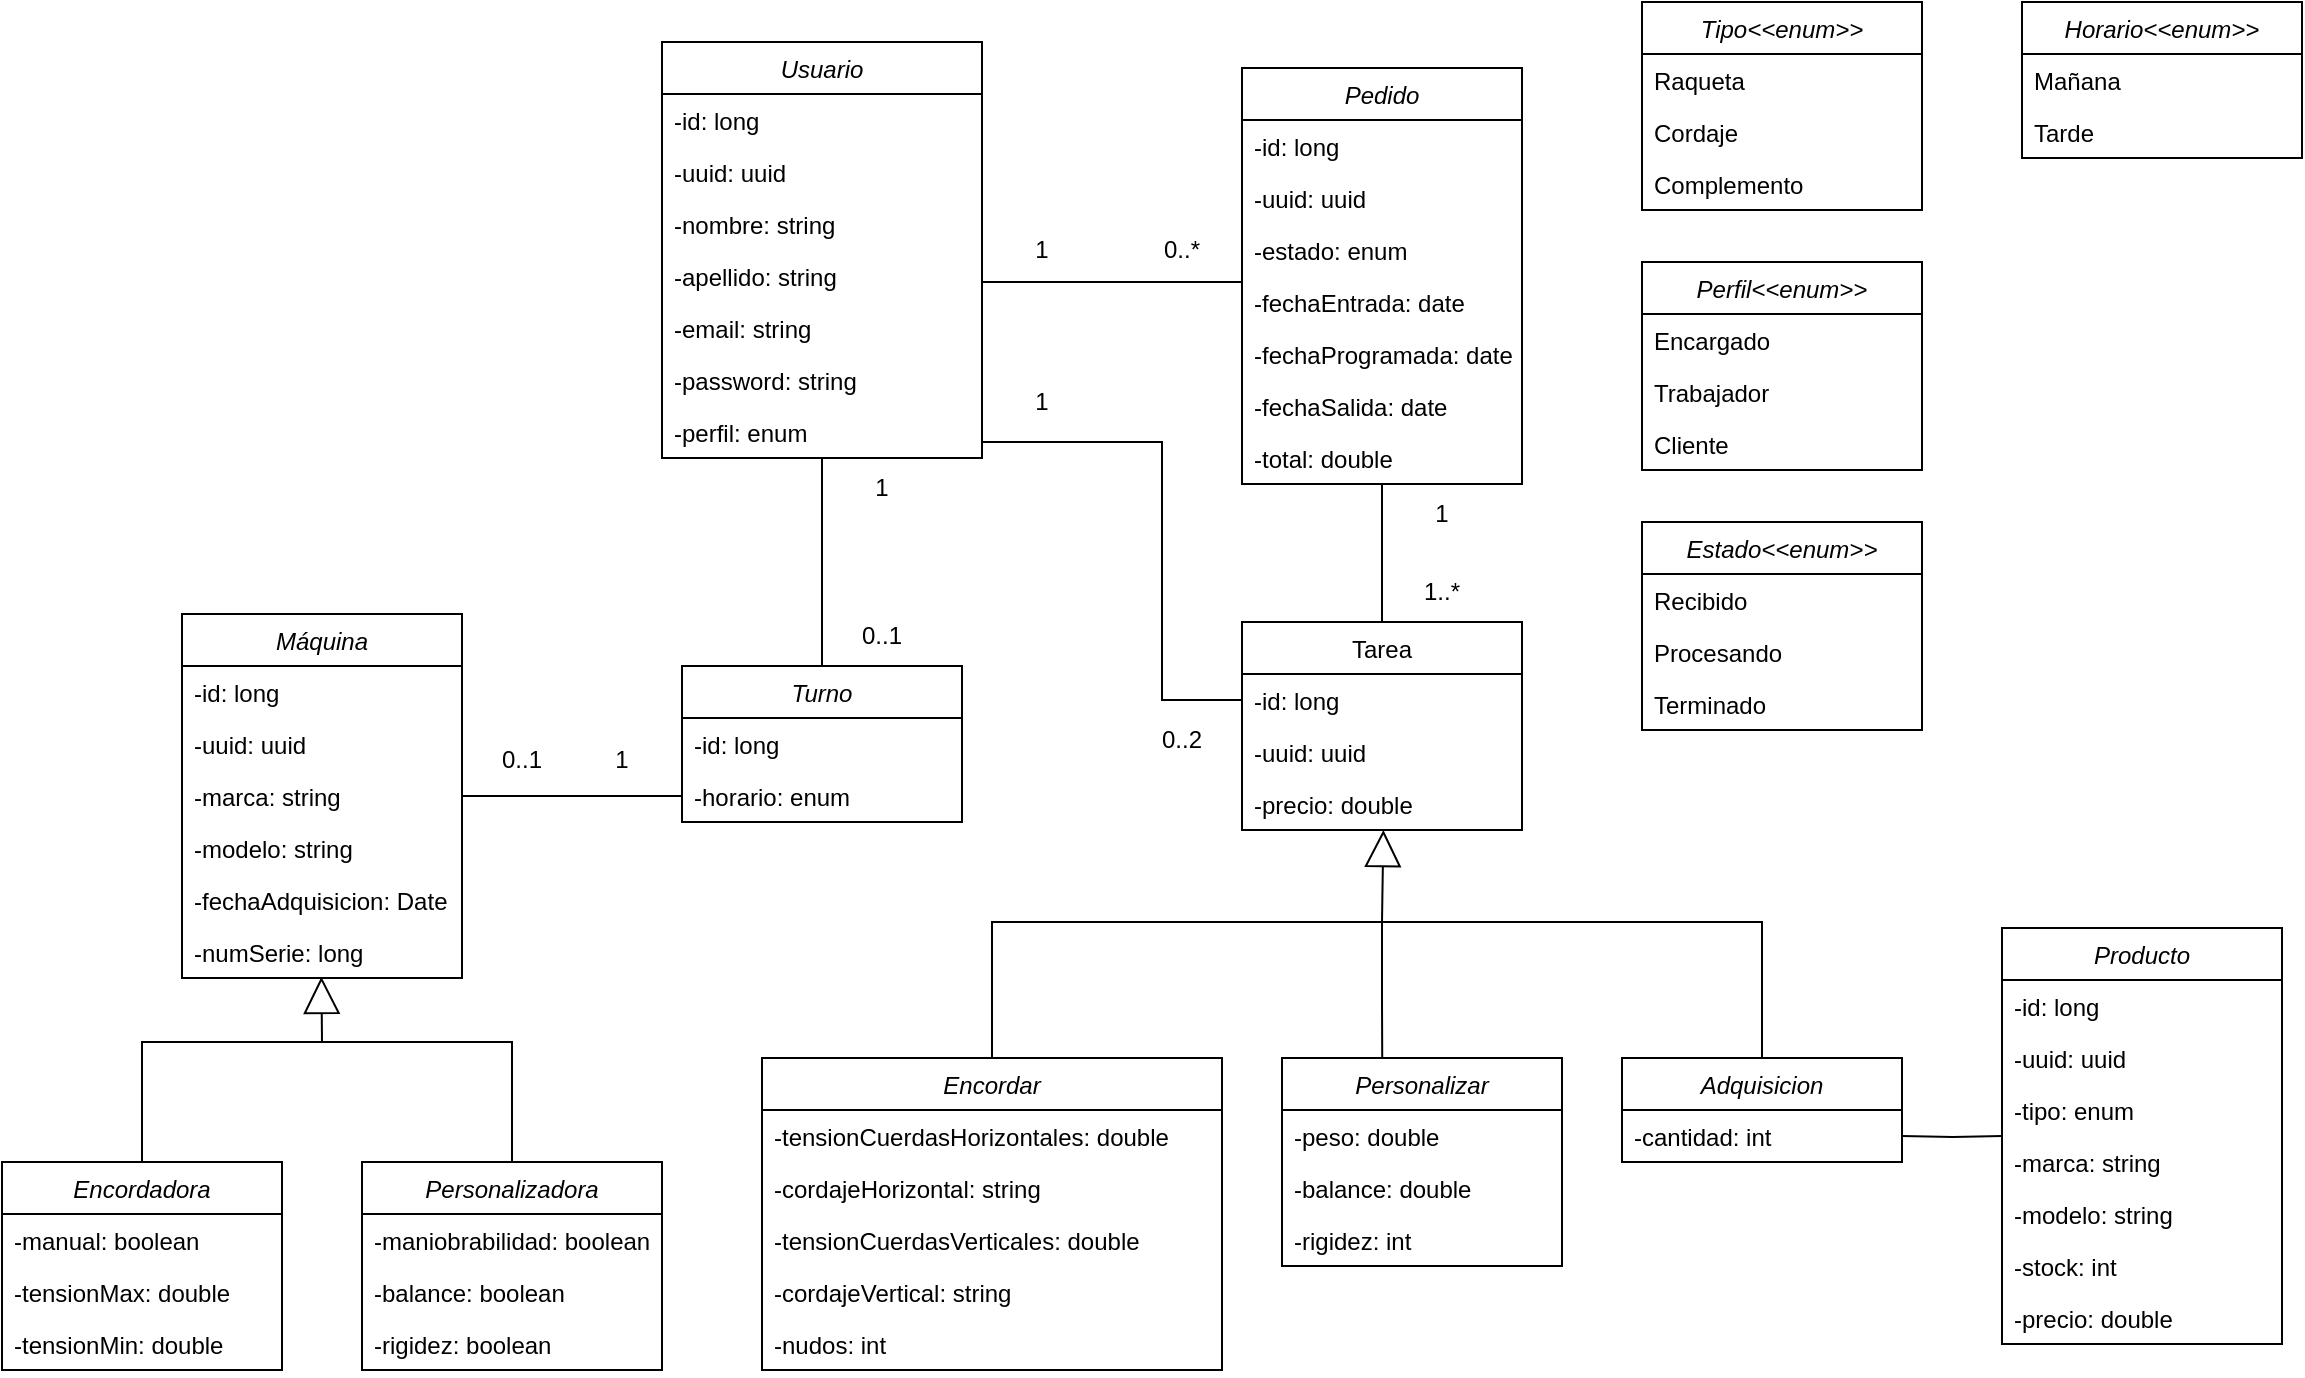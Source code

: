 <mxfile version="15.5.4" type="embed"><diagram id="C5RBs43oDa-KdzZeNtuy" name="Page-1"><mxGraphModel dx="1042" dy="743" grid="1" gridSize="10" guides="1" tooltips="1" connect="1" arrows="1" fold="1" page="1" pageScale="1" pageWidth="1654" pageHeight="2336" math="0" shadow="0"><root><mxCell id="WIyWlLk6GJQsqaUBKTNV-0"/><mxCell id="WIyWlLk6GJQsqaUBKTNV-1" parent="WIyWlLk6GJQsqaUBKTNV-0"/><mxCell id="zkfFHV4jXpPFQw0GAbJ--0" value="Usuario" style="swimlane;fontStyle=2;align=center;verticalAlign=top;childLayout=stackLayout;horizontal=1;startSize=26;horizontalStack=0;resizeParent=1;resizeLast=0;collapsible=1;marginBottom=0;rounded=0;shadow=0;strokeWidth=1;" parent="WIyWlLk6GJQsqaUBKTNV-1" vertex="1"><mxGeometry x="400" y="80" width="160" height="208" as="geometry"><mxRectangle x="230" y="140" width="160" height="26" as="alternateBounds"/></mxGeometry></mxCell><mxCell id="JDHlonyrIvoLY-r9E64h-44" value="-id: long" style="text;strokeColor=none;fillColor=none;align=left;verticalAlign=top;spacingLeft=4;spacingRight=4;overflow=hidden;rotatable=0;points=[[0,0.5],[1,0.5]];portConstraint=eastwest;" parent="zkfFHV4jXpPFQw0GAbJ--0" vertex="1"><mxGeometry y="26" width="160" height="26" as="geometry"/></mxCell><mxCell id="JDHlonyrIvoLY-r9E64h-45" value="-uuid: uuid" style="text;strokeColor=none;fillColor=none;align=left;verticalAlign=top;spacingLeft=4;spacingRight=4;overflow=hidden;rotatable=0;points=[[0,0.5],[1,0.5]];portConstraint=eastwest;" parent="zkfFHV4jXpPFQw0GAbJ--0" vertex="1"><mxGeometry y="52" width="160" height="26" as="geometry"/></mxCell><mxCell id="zkfFHV4jXpPFQw0GAbJ--1" value="-nombre: string" style="text;align=left;verticalAlign=top;spacingLeft=4;spacingRight=4;overflow=hidden;rotatable=0;points=[[0,0.5],[1,0.5]];portConstraint=eastwest;" parent="zkfFHV4jXpPFQw0GAbJ--0" vertex="1"><mxGeometry y="78" width="160" height="26" as="geometry"/></mxCell><mxCell id="zkfFHV4jXpPFQw0GAbJ--2" value="-apellido: string" style="text;align=left;verticalAlign=top;spacingLeft=4;spacingRight=4;overflow=hidden;rotatable=0;points=[[0,0.5],[1,0.5]];portConstraint=eastwest;rounded=0;shadow=0;html=0;" parent="zkfFHV4jXpPFQw0GAbJ--0" vertex="1"><mxGeometry y="104" width="160" height="26" as="geometry"/></mxCell><mxCell id="zkfFHV4jXpPFQw0GAbJ--3" value="-email: string" style="text;align=left;verticalAlign=top;spacingLeft=4;spacingRight=4;overflow=hidden;rotatable=0;points=[[0,0.5],[1,0.5]];portConstraint=eastwest;rounded=0;shadow=0;html=0;" parent="zkfFHV4jXpPFQw0GAbJ--0" vertex="1"><mxGeometry y="130" width="160" height="26" as="geometry"/></mxCell><mxCell id="ugtasmN3zLT_TulPQqUj-0" value="-password: string" style="text;align=left;verticalAlign=top;spacingLeft=4;spacingRight=4;overflow=hidden;rotatable=0;points=[[0,0.5],[1,0.5]];portConstraint=eastwest;rounded=0;shadow=0;html=0;" parent="zkfFHV4jXpPFQw0GAbJ--0" vertex="1"><mxGeometry y="156" width="160" height="26" as="geometry"/></mxCell><mxCell id="zkfFHV4jXpPFQw0GAbJ--5" value="-perfil: enum" style="text;align=left;verticalAlign=top;spacingLeft=4;spacingRight=4;overflow=hidden;rotatable=0;points=[[0,0.5],[1,0.5]];portConstraint=eastwest;" parent="zkfFHV4jXpPFQw0GAbJ--0" vertex="1"><mxGeometry y="182" width="160" height="26" as="geometry"/></mxCell><mxCell id="ugtasmN3zLT_TulPQqUj-5" value="Perfil&lt;&lt;enum&gt;&gt;" style="swimlane;fontStyle=2;childLayout=stackLayout;horizontal=1;startSize=26;fillColor=none;horizontalStack=0;resizeParent=1;resizeParentMax=0;resizeLast=0;collapsible=1;marginBottom=0;" parent="WIyWlLk6GJQsqaUBKTNV-1" vertex="1"><mxGeometry x="890" y="190" width="140" height="104" as="geometry"/></mxCell><mxCell id="ugtasmN3zLT_TulPQqUj-6" value="Encargado    " style="text;strokeColor=none;fillColor=none;align=left;verticalAlign=top;spacingLeft=4;spacingRight=4;overflow=hidden;rotatable=0;points=[[0,0.5],[1,0.5]];portConstraint=eastwest;" parent="ugtasmN3zLT_TulPQqUj-5" vertex="1"><mxGeometry y="26" width="140" height="26" as="geometry"/></mxCell><mxCell id="ugtasmN3zLT_TulPQqUj-7" value="Trabajador" style="text;strokeColor=none;fillColor=none;align=left;verticalAlign=top;spacingLeft=4;spacingRight=4;overflow=hidden;rotatable=0;points=[[0,0.5],[1,0.5]];portConstraint=eastwest;" parent="ugtasmN3zLT_TulPQqUj-5" vertex="1"><mxGeometry y="52" width="140" height="26" as="geometry"/></mxCell><mxCell id="ugtasmN3zLT_TulPQqUj-8" value="Cliente" style="text;strokeColor=none;fillColor=none;align=left;verticalAlign=top;spacingLeft=4;spacingRight=4;overflow=hidden;rotatable=0;points=[[0,0.5],[1,0.5]];portConstraint=eastwest;" parent="ugtasmN3zLT_TulPQqUj-5" vertex="1"><mxGeometry y="78" width="140" height="26" as="geometry"/></mxCell><mxCell id="ugtasmN3zLT_TulPQqUj-10" value="Máquina" style="swimlane;fontStyle=2;childLayout=stackLayout;horizontal=1;startSize=26;fillColor=none;horizontalStack=0;resizeParent=1;resizeParentMax=0;resizeLast=0;collapsible=1;marginBottom=0;" parent="WIyWlLk6GJQsqaUBKTNV-1" vertex="1"><mxGeometry x="160" y="366" width="140" height="182" as="geometry"/></mxCell><mxCell id="JDHlonyrIvoLY-r9E64h-46" value="-id: long" style="text;strokeColor=none;fillColor=none;align=left;verticalAlign=top;spacingLeft=4;spacingRight=4;overflow=hidden;rotatable=0;points=[[0,0.5],[1,0.5]];portConstraint=eastwest;" parent="ugtasmN3zLT_TulPQqUj-10" vertex="1"><mxGeometry y="26" width="140" height="26" as="geometry"/></mxCell><mxCell id="JDHlonyrIvoLY-r9E64h-47" value="-uuid: uuid" style="text;strokeColor=none;fillColor=none;align=left;verticalAlign=top;spacingLeft=4;spacingRight=4;overflow=hidden;rotatable=0;points=[[0,0.5],[1,0.5]];portConstraint=eastwest;" parent="ugtasmN3zLT_TulPQqUj-10" vertex="1"><mxGeometry y="52" width="140" height="26" as="geometry"/></mxCell><mxCell id="ugtasmN3zLT_TulPQqUj-11" value="-marca: string" style="text;strokeColor=none;fillColor=none;align=left;verticalAlign=top;spacingLeft=4;spacingRight=4;overflow=hidden;rotatable=0;points=[[0,0.5],[1,0.5]];portConstraint=eastwest;" parent="ugtasmN3zLT_TulPQqUj-10" vertex="1"><mxGeometry y="78" width="140" height="26" as="geometry"/></mxCell><mxCell id="ugtasmN3zLT_TulPQqUj-12" value="-modelo: string" style="text;strokeColor=none;fillColor=none;align=left;verticalAlign=top;spacingLeft=4;spacingRight=4;overflow=hidden;rotatable=0;points=[[0,0.5],[1,0.5]];portConstraint=eastwest;" parent="ugtasmN3zLT_TulPQqUj-10" vertex="1"><mxGeometry y="104" width="140" height="26" as="geometry"/></mxCell><mxCell id="ugtasmN3zLT_TulPQqUj-14" value="-fechaAdquisicion: Date" style="text;strokeColor=none;fillColor=none;align=left;verticalAlign=top;spacingLeft=4;spacingRight=4;overflow=hidden;rotatable=0;points=[[0,0.5],[1,0.5]];portConstraint=eastwest;" parent="ugtasmN3zLT_TulPQqUj-10" vertex="1"><mxGeometry y="130" width="140" height="26" as="geometry"/></mxCell><mxCell id="ugtasmN3zLT_TulPQqUj-15" value="-numSerie: long" style="text;strokeColor=none;fillColor=none;align=left;verticalAlign=top;spacingLeft=4;spacingRight=4;overflow=hidden;rotatable=0;points=[[0,0.5],[1,0.5]];portConstraint=eastwest;" parent="ugtasmN3zLT_TulPQqUj-10" vertex="1"><mxGeometry y="156" width="140" height="26" as="geometry"/></mxCell><mxCell id="JDHlonyrIvoLY-r9E64h-86" style="edgeStyle=none;rounded=0;orthogonalLoop=1;jettySize=auto;html=1;exitX=0.5;exitY=0;exitDx=0;exitDy=0;startArrow=none;startFill=0;endArrow=none;endFill=0;endSize=10;" parent="WIyWlLk6GJQsqaUBKTNV-1" source="ugtasmN3zLT_TulPQqUj-16" edge="1"><mxGeometry relative="1" as="geometry"><mxPoint x="230" y="580.0" as="targetPoint"/><Array as="points"><mxPoint x="140" y="580"/></Array></mxGeometry></mxCell><mxCell id="ugtasmN3zLT_TulPQqUj-16" value="Encordadora" style="swimlane;fontStyle=2;childLayout=stackLayout;horizontal=1;startSize=26;fillColor=none;horizontalStack=0;resizeParent=1;resizeParentMax=0;resizeLast=0;collapsible=1;marginBottom=0;" parent="WIyWlLk6GJQsqaUBKTNV-1" vertex="1"><mxGeometry x="70" y="640" width="140" height="104" as="geometry"/></mxCell><mxCell id="ugtasmN3zLT_TulPQqUj-17" value="-manual: boolean" style="text;strokeColor=none;fillColor=none;align=left;verticalAlign=top;spacingLeft=4;spacingRight=4;overflow=hidden;rotatable=0;points=[[0,0.5],[1,0.5]];portConstraint=eastwest;" parent="ugtasmN3zLT_TulPQqUj-16" vertex="1"><mxGeometry y="26" width="140" height="26" as="geometry"/></mxCell><mxCell id="ugtasmN3zLT_TulPQqUj-18" value="-tensionMax: double" style="text;strokeColor=none;fillColor=none;align=left;verticalAlign=top;spacingLeft=4;spacingRight=4;overflow=hidden;rotatable=0;points=[[0,0.5],[1,0.5]];portConstraint=eastwest;" parent="ugtasmN3zLT_TulPQqUj-16" vertex="1"><mxGeometry y="52" width="140" height="26" as="geometry"/></mxCell><mxCell id="ugtasmN3zLT_TulPQqUj-19" value="-tensionMin: double" style="text;strokeColor=none;fillColor=none;align=left;verticalAlign=top;spacingLeft=4;spacingRight=4;overflow=hidden;rotatable=0;points=[[0,0.5],[1,0.5]];portConstraint=eastwest;" parent="ugtasmN3zLT_TulPQqUj-16" vertex="1"><mxGeometry y="78" width="140" height="26" as="geometry"/></mxCell><mxCell id="JDHlonyrIvoLY-r9E64h-87" style="edgeStyle=none;rounded=0;orthogonalLoop=1;jettySize=auto;html=1;exitX=0.5;exitY=0;exitDx=0;exitDy=0;startArrow=none;startFill=0;endArrow=none;endFill=0;endSize=10;" parent="WIyWlLk6GJQsqaUBKTNV-1" source="ugtasmN3zLT_TulPQqUj-20" edge="1"><mxGeometry relative="1" as="geometry"><mxPoint x="230" y="580.0" as="targetPoint"/><Array as="points"><mxPoint x="325" y="580"/></Array></mxGeometry></mxCell><mxCell id="ugtasmN3zLT_TulPQqUj-20" value="Personalizadora" style="swimlane;fontStyle=2;childLayout=stackLayout;horizontal=1;startSize=26;fillColor=none;horizontalStack=0;resizeParent=1;resizeParentMax=0;resizeLast=0;collapsible=1;marginBottom=0;" parent="WIyWlLk6GJQsqaUBKTNV-1" vertex="1"><mxGeometry x="250" y="640" width="150" height="104" as="geometry"/></mxCell><mxCell id="ugtasmN3zLT_TulPQqUj-21" value="-maniobrabilidad: boolean" style="text;strokeColor=none;fillColor=none;align=left;verticalAlign=top;spacingLeft=4;spacingRight=4;overflow=hidden;rotatable=0;points=[[0,0.5],[1,0.5]];portConstraint=eastwest;" parent="ugtasmN3zLT_TulPQqUj-20" vertex="1"><mxGeometry y="26" width="150" height="26" as="geometry"/></mxCell><mxCell id="ugtasmN3zLT_TulPQqUj-22" value="-balance: boolean" style="text;strokeColor=none;fillColor=none;align=left;verticalAlign=top;spacingLeft=4;spacingRight=4;overflow=hidden;rotatable=0;points=[[0,0.5],[1,0.5]];portConstraint=eastwest;" parent="ugtasmN3zLT_TulPQqUj-20" vertex="1"><mxGeometry y="52" width="150" height="26" as="geometry"/></mxCell><mxCell id="ugtasmN3zLT_TulPQqUj-23" value="-rigidez: boolean" style="text;strokeColor=none;fillColor=none;align=left;verticalAlign=top;spacingLeft=4;spacingRight=4;overflow=hidden;rotatable=0;points=[[0,0.5],[1,0.5]];portConstraint=eastwest;" parent="ugtasmN3zLT_TulPQqUj-20" vertex="1"><mxGeometry y="78" width="150" height="26" as="geometry"/></mxCell><mxCell id="JDHlonyrIvoLY-r9E64h-56" style="edgeStyle=orthogonalEdgeStyle;rounded=0;orthogonalLoop=1;jettySize=auto;html=1;exitX=0.5;exitY=0;exitDx=0;exitDy=0;endArrow=none;endFill=0;startArrow=none;startFill=0;" parent="WIyWlLk6GJQsqaUBKTNV-1" source="ugtasmN3zLT_TulPQqUj-32" target="JDHlonyrIvoLY-r9E64h-0" edge="1"><mxGeometry relative="1" as="geometry"/></mxCell><mxCell id="ugtasmN3zLT_TulPQqUj-32" value="Tarea" style="swimlane;fontStyle=0;childLayout=stackLayout;horizontal=1;startSize=26;fillColor=none;horizontalStack=0;resizeParent=1;resizeParentMax=0;resizeLast=0;collapsible=1;marginBottom=0;" parent="WIyWlLk6GJQsqaUBKTNV-1" vertex="1"><mxGeometry x="690" y="370" width="140" height="104" as="geometry"/></mxCell><mxCell id="ugtasmN3zLT_TulPQqUj-36" value="-id: long" style="text;strokeColor=none;fillColor=none;align=left;verticalAlign=top;spacingLeft=4;spacingRight=4;overflow=hidden;rotatable=0;points=[[0,0.5],[1,0.5]];portConstraint=eastwest;" parent="ugtasmN3zLT_TulPQqUj-32" vertex="1"><mxGeometry y="26" width="140" height="26" as="geometry"/></mxCell><mxCell id="JDHlonyrIvoLY-r9E64h-22" value="-uuid: uuid" style="text;strokeColor=none;fillColor=none;align=left;verticalAlign=top;spacingLeft=4;spacingRight=4;overflow=hidden;rotatable=0;points=[[0,0.5],[1,0.5]];portConstraint=eastwest;" parent="ugtasmN3zLT_TulPQqUj-32" vertex="1"><mxGeometry y="52" width="140" height="26" as="geometry"/></mxCell><mxCell id="ugtasmN3zLT_TulPQqUj-42" value="-precio: double" style="text;strokeColor=none;fillColor=none;align=left;verticalAlign=top;spacingLeft=4;spacingRight=4;overflow=hidden;rotatable=0;points=[[0,0.5],[1,0.5]];portConstraint=eastwest;" parent="ugtasmN3zLT_TulPQqUj-32" vertex="1"><mxGeometry y="78" width="140" height="26" as="geometry"/></mxCell><mxCell id="JDHlonyrIvoLY-r9E64h-0" value="Pedido" style="swimlane;fontStyle=2;childLayout=stackLayout;horizontal=1;startSize=26;fillColor=none;horizontalStack=0;resizeParent=1;resizeParentMax=0;resizeLast=0;collapsible=1;marginBottom=0;" parent="WIyWlLk6GJQsqaUBKTNV-1" vertex="1"><mxGeometry x="690" y="93" width="140" height="208" as="geometry"/></mxCell><mxCell id="JDHlonyrIvoLY-r9E64h-49" value="-id: long" style="text;strokeColor=none;fillColor=none;align=left;verticalAlign=top;spacingLeft=4;spacingRight=4;overflow=hidden;rotatable=0;points=[[0,0.5],[1,0.5]];portConstraint=eastwest;" parent="JDHlonyrIvoLY-r9E64h-0" vertex="1"><mxGeometry y="26" width="140" height="26" as="geometry"/></mxCell><mxCell id="JDHlonyrIvoLY-r9E64h-50" value="-uuid: uuid" style="text;strokeColor=none;fillColor=none;align=left;verticalAlign=top;spacingLeft=4;spacingRight=4;overflow=hidden;rotatable=0;points=[[0,0.5],[1,0.5]];portConstraint=eastwest;" parent="JDHlonyrIvoLY-r9E64h-0" vertex="1"><mxGeometry y="52" width="140" height="26" as="geometry"/></mxCell><mxCell id="JDHlonyrIvoLY-r9E64h-1" value="-estado: enum" style="text;strokeColor=none;fillColor=none;align=left;verticalAlign=top;spacingLeft=4;spacingRight=4;overflow=hidden;rotatable=0;points=[[0,0.5],[1,0.5]];portConstraint=eastwest;" parent="JDHlonyrIvoLY-r9E64h-0" vertex="1"><mxGeometry y="78" width="140" height="26" as="geometry"/></mxCell><mxCell id="JDHlonyrIvoLY-r9E64h-2" value="-fechaEntrada: date" style="text;strokeColor=none;fillColor=none;align=left;verticalAlign=top;spacingLeft=4;spacingRight=4;overflow=hidden;rotatable=0;points=[[0,0.5],[1,0.5]];portConstraint=eastwest;" parent="JDHlonyrIvoLY-r9E64h-0" vertex="1"><mxGeometry y="104" width="140" height="26" as="geometry"/></mxCell><mxCell id="JDHlonyrIvoLY-r9E64h-3" value="-fechaProgramada: date" style="text;strokeColor=none;fillColor=none;align=left;verticalAlign=top;spacingLeft=4;spacingRight=4;overflow=hidden;rotatable=0;points=[[0,0.5],[1,0.5]];portConstraint=eastwest;" parent="JDHlonyrIvoLY-r9E64h-0" vertex="1"><mxGeometry y="130" width="140" height="26" as="geometry"/></mxCell><mxCell id="JDHlonyrIvoLY-r9E64h-8" value="-fechaSalida: date" style="text;strokeColor=none;fillColor=none;align=left;verticalAlign=top;spacingLeft=4;spacingRight=4;overflow=hidden;rotatable=0;points=[[0,0.5],[1,0.5]];portConstraint=eastwest;" parent="JDHlonyrIvoLY-r9E64h-0" vertex="1"><mxGeometry y="156" width="140" height="26" as="geometry"/></mxCell><mxCell id="JDHlonyrIvoLY-r9E64h-9" value="-total: double" style="text;strokeColor=none;fillColor=none;align=left;verticalAlign=top;spacingLeft=4;spacingRight=4;overflow=hidden;rotatable=0;points=[[0,0.5],[1,0.5]];portConstraint=eastwest;" parent="JDHlonyrIvoLY-r9E64h-0" vertex="1"><mxGeometry y="182" width="140" height="26" as="geometry"/></mxCell><mxCell id="JDHlonyrIvoLY-r9E64h-4" value="Estado&lt;&lt;enum&gt;&gt;" style="swimlane;fontStyle=2;childLayout=stackLayout;horizontal=1;startSize=26;fillColor=none;horizontalStack=0;resizeParent=1;resizeParentMax=0;resizeLast=0;collapsible=1;marginBottom=0;" parent="WIyWlLk6GJQsqaUBKTNV-1" vertex="1"><mxGeometry x="890" y="320" width="140" height="104" as="geometry"/></mxCell><mxCell id="JDHlonyrIvoLY-r9E64h-5" value="Recibido" style="text;strokeColor=none;fillColor=none;align=left;verticalAlign=top;spacingLeft=4;spacingRight=4;overflow=hidden;rotatable=0;points=[[0,0.5],[1,0.5]];portConstraint=eastwest;" parent="JDHlonyrIvoLY-r9E64h-4" vertex="1"><mxGeometry y="26" width="140" height="26" as="geometry"/></mxCell><mxCell id="JDHlonyrIvoLY-r9E64h-6" value="Procesando" style="text;strokeColor=none;fillColor=none;align=left;verticalAlign=top;spacingLeft=4;spacingRight=4;overflow=hidden;rotatable=0;points=[[0,0.5],[1,0.5]];portConstraint=eastwest;" parent="JDHlonyrIvoLY-r9E64h-4" vertex="1"><mxGeometry y="52" width="140" height="26" as="geometry"/></mxCell><mxCell id="JDHlonyrIvoLY-r9E64h-7" value="Terminado" style="text;strokeColor=none;fillColor=none;align=left;verticalAlign=top;spacingLeft=4;spacingRight=4;overflow=hidden;rotatable=0;points=[[0,0.5],[1,0.5]];portConstraint=eastwest;" parent="JDHlonyrIvoLY-r9E64h-4" vertex="1"><mxGeometry y="78" width="140" height="26" as="geometry"/></mxCell><mxCell id="JDHlonyrIvoLY-r9E64h-11" value="Producto" style="swimlane;fontStyle=2;childLayout=stackLayout;horizontal=1;startSize=26;fillColor=none;horizontalStack=0;resizeParent=1;resizeParentMax=0;resizeLast=0;collapsible=1;marginBottom=0;" parent="WIyWlLk6GJQsqaUBKTNV-1" vertex="1"><mxGeometry x="1070" y="523" width="140" height="208" as="geometry"/></mxCell><mxCell id="JDHlonyrIvoLY-r9E64h-51" value="-id: long" style="text;strokeColor=none;fillColor=none;align=left;verticalAlign=top;spacingLeft=4;spacingRight=4;overflow=hidden;rotatable=0;points=[[0,0.5],[1,0.5]];portConstraint=eastwest;" parent="JDHlonyrIvoLY-r9E64h-11" vertex="1"><mxGeometry y="26" width="140" height="26" as="geometry"/></mxCell><mxCell id="JDHlonyrIvoLY-r9E64h-52" value="-uuid: uuid" style="text;strokeColor=none;fillColor=none;align=left;verticalAlign=top;spacingLeft=4;spacingRight=4;overflow=hidden;rotatable=0;points=[[0,0.5],[1,0.5]];portConstraint=eastwest;" parent="JDHlonyrIvoLY-r9E64h-11" vertex="1"><mxGeometry y="52" width="140" height="26" as="geometry"/></mxCell><mxCell id="JDHlonyrIvoLY-r9E64h-12" value="-tipo: enum" style="text;strokeColor=none;fillColor=none;align=left;verticalAlign=top;spacingLeft=4;spacingRight=4;overflow=hidden;rotatable=0;points=[[0,0.5],[1,0.5]];portConstraint=eastwest;" parent="JDHlonyrIvoLY-r9E64h-11" vertex="1"><mxGeometry y="78" width="140" height="26" as="geometry"/></mxCell><mxCell id="JDHlonyrIvoLY-r9E64h-13" value="-marca: string" style="text;strokeColor=none;fillColor=none;align=left;verticalAlign=top;spacingLeft=4;spacingRight=4;overflow=hidden;rotatable=0;points=[[0,0.5],[1,0.5]];portConstraint=eastwest;" parent="JDHlonyrIvoLY-r9E64h-11" vertex="1"><mxGeometry y="104" width="140" height="26" as="geometry"/></mxCell><mxCell id="JDHlonyrIvoLY-r9E64h-14" value="-modelo: string" style="text;strokeColor=none;fillColor=none;align=left;verticalAlign=top;spacingLeft=4;spacingRight=4;overflow=hidden;rotatable=0;points=[[0,0.5],[1,0.5]];portConstraint=eastwest;" parent="JDHlonyrIvoLY-r9E64h-11" vertex="1"><mxGeometry y="130" width="140" height="26" as="geometry"/></mxCell><mxCell id="JDHlonyrIvoLY-r9E64h-20" value="-stock: int" style="text;strokeColor=none;fillColor=none;align=left;verticalAlign=top;spacingLeft=4;spacingRight=4;overflow=hidden;rotatable=0;points=[[0,0.5],[1,0.5]];portConstraint=eastwest;" parent="JDHlonyrIvoLY-r9E64h-11" vertex="1"><mxGeometry y="156" width="140" height="26" as="geometry"/></mxCell><mxCell id="JDHlonyrIvoLY-r9E64h-21" value="-precio: double" style="text;strokeColor=none;fillColor=none;align=left;verticalAlign=top;spacingLeft=4;spacingRight=4;overflow=hidden;rotatable=0;points=[[0,0.5],[1,0.5]];portConstraint=eastwest;" parent="JDHlonyrIvoLY-r9E64h-11" vertex="1"><mxGeometry y="182" width="140" height="26" as="geometry"/></mxCell><mxCell id="JDHlonyrIvoLY-r9E64h-15" value="Tipo&lt;&lt;enum&gt;&gt;" style="swimlane;fontStyle=2;childLayout=stackLayout;horizontal=1;startSize=26;fillColor=none;horizontalStack=0;resizeParent=1;resizeParentMax=0;resizeLast=0;collapsible=1;marginBottom=0;" parent="WIyWlLk6GJQsqaUBKTNV-1" vertex="1"><mxGeometry x="890" y="60" width="140" height="104" as="geometry"/></mxCell><mxCell id="JDHlonyrIvoLY-r9E64h-16" value="Raqueta" style="text;strokeColor=none;fillColor=none;align=left;verticalAlign=top;spacingLeft=4;spacingRight=4;overflow=hidden;rotatable=0;points=[[0,0.5],[1,0.5]];portConstraint=eastwest;" parent="JDHlonyrIvoLY-r9E64h-15" vertex="1"><mxGeometry y="26" width="140" height="26" as="geometry"/></mxCell><mxCell id="JDHlonyrIvoLY-r9E64h-17" value="Cordaje" style="text;strokeColor=none;fillColor=none;align=left;verticalAlign=top;spacingLeft=4;spacingRight=4;overflow=hidden;rotatable=0;points=[[0,0.5],[1,0.5]];portConstraint=eastwest;" parent="JDHlonyrIvoLY-r9E64h-15" vertex="1"><mxGeometry y="52" width="140" height="26" as="geometry"/></mxCell><mxCell id="JDHlonyrIvoLY-r9E64h-18" value="Complemento" style="text;strokeColor=none;fillColor=none;align=left;verticalAlign=top;spacingLeft=4;spacingRight=4;overflow=hidden;rotatable=0;points=[[0,0.5],[1,0.5]];portConstraint=eastwest;" parent="JDHlonyrIvoLY-r9E64h-15" vertex="1"><mxGeometry y="78" width="140" height="26" as="geometry"/></mxCell><mxCell id="JDHlonyrIvoLY-r9E64h-81" style="edgeStyle=none;rounded=0;orthogonalLoop=1;jettySize=auto;html=1;exitX=0.5;exitY=0;exitDx=0;exitDy=0;startArrow=none;startFill=0;endArrow=none;endFill=0;endSize=10;" parent="WIyWlLk6GJQsqaUBKTNV-1" source="JDHlonyrIvoLY-r9E64h-23" edge="1"><mxGeometry relative="1" as="geometry"><mxPoint x="760" y="520" as="targetPoint"/><Array as="points"><mxPoint x="565" y="520"/></Array></mxGeometry></mxCell><mxCell id="JDHlonyrIvoLY-r9E64h-23" value="Encordar" style="swimlane;fontStyle=2;childLayout=stackLayout;horizontal=1;startSize=26;fillColor=none;horizontalStack=0;resizeParent=1;resizeParentMax=0;resizeLast=0;collapsible=1;marginBottom=0;" parent="WIyWlLk6GJQsqaUBKTNV-1" vertex="1"><mxGeometry x="450" y="588" width="230" height="156" as="geometry"/></mxCell><mxCell id="JDHlonyrIvoLY-r9E64h-24" value="-tensionCuerdasHorizontales: double" style="text;strokeColor=none;fillColor=none;align=left;verticalAlign=top;spacingLeft=4;spacingRight=4;overflow=hidden;rotatable=0;points=[[0,0.5],[1,0.5]];portConstraint=eastwest;" parent="JDHlonyrIvoLY-r9E64h-23" vertex="1"><mxGeometry y="26" width="230" height="26" as="geometry"/></mxCell><mxCell id="JDHlonyrIvoLY-r9E64h-25" value="-cordajeHorizontal: string" style="text;strokeColor=none;fillColor=none;align=left;verticalAlign=top;spacingLeft=4;spacingRight=4;overflow=hidden;rotatable=0;points=[[0,0.5],[1,0.5]];portConstraint=eastwest;" parent="JDHlonyrIvoLY-r9E64h-23" vertex="1"><mxGeometry y="52" width="230" height="26" as="geometry"/></mxCell><mxCell id="JDHlonyrIvoLY-r9E64h-26" value="-tensionCuerdasVerticales: double" style="text;strokeColor=none;fillColor=none;align=left;verticalAlign=top;spacingLeft=4;spacingRight=4;overflow=hidden;rotatable=0;points=[[0,0.5],[1,0.5]];portConstraint=eastwest;" parent="JDHlonyrIvoLY-r9E64h-23" vertex="1"><mxGeometry y="78" width="230" height="26" as="geometry"/></mxCell><mxCell id="JDHlonyrIvoLY-r9E64h-27" value="-cordajeVertical: string" style="text;strokeColor=none;fillColor=none;align=left;verticalAlign=top;spacingLeft=4;spacingRight=4;overflow=hidden;rotatable=0;points=[[0,0.5],[1,0.5]];portConstraint=eastwest;" parent="JDHlonyrIvoLY-r9E64h-23" vertex="1"><mxGeometry y="104" width="230" height="26" as="geometry"/></mxCell><mxCell id="JDHlonyrIvoLY-r9E64h-28" value="-nudos: int" style="text;strokeColor=none;fillColor=none;align=left;verticalAlign=top;spacingLeft=4;spacingRight=4;overflow=hidden;rotatable=0;points=[[0,0.5],[1,0.5]];portConstraint=eastwest;" parent="JDHlonyrIvoLY-r9E64h-23" vertex="1"><mxGeometry y="130" width="230" height="26" as="geometry"/></mxCell><mxCell id="JDHlonyrIvoLY-r9E64h-83" style="edgeStyle=none;rounded=0;orthogonalLoop=1;jettySize=auto;html=1;exitX=0.358;exitY=0.002;exitDx=0;exitDy=0;startArrow=none;startFill=0;endArrow=none;endFill=0;endSize=10;exitPerimeter=0;" parent="WIyWlLk6GJQsqaUBKTNV-1" source="JDHlonyrIvoLY-r9E64h-30" edge="1"><mxGeometry relative="1" as="geometry"><mxPoint x="760" y="520" as="targetPoint"/><Array as="points"><mxPoint x="760" y="560"/></Array></mxGeometry></mxCell><mxCell id="JDHlonyrIvoLY-r9E64h-30" value="Personalizar" style="swimlane;fontStyle=2;childLayout=stackLayout;horizontal=1;startSize=26;fillColor=none;horizontalStack=0;resizeParent=1;resizeParentMax=0;resizeLast=0;collapsible=1;marginBottom=0;" parent="WIyWlLk6GJQsqaUBKTNV-1" vertex="1"><mxGeometry x="710" y="588" width="140" height="104" as="geometry"/></mxCell><mxCell id="JDHlonyrIvoLY-r9E64h-31" value="-peso: double" style="text;strokeColor=none;fillColor=none;align=left;verticalAlign=top;spacingLeft=4;spacingRight=4;overflow=hidden;rotatable=0;points=[[0,0.5],[1,0.5]];portConstraint=eastwest;" parent="JDHlonyrIvoLY-r9E64h-30" vertex="1"><mxGeometry y="26" width="140" height="26" as="geometry"/></mxCell><mxCell id="JDHlonyrIvoLY-r9E64h-32" value="-balance: double " style="text;strokeColor=none;fillColor=none;align=left;verticalAlign=top;spacingLeft=4;spacingRight=4;overflow=hidden;rotatable=0;points=[[0,0.5],[1,0.5]];portConstraint=eastwest;" parent="JDHlonyrIvoLY-r9E64h-30" vertex="1"><mxGeometry y="52" width="140" height="26" as="geometry"/></mxCell><mxCell id="JDHlonyrIvoLY-r9E64h-33" value="-rigidez: int" style="text;strokeColor=none;fillColor=none;align=left;verticalAlign=top;spacingLeft=4;spacingRight=4;overflow=hidden;rotatable=0;points=[[0,0.5],[1,0.5]];portConstraint=eastwest;" parent="JDHlonyrIvoLY-r9E64h-30" vertex="1"><mxGeometry y="78" width="140" height="26" as="geometry"/></mxCell><mxCell id="JDHlonyrIvoLY-r9E64h-84" style="edgeStyle=none;rounded=0;orthogonalLoop=1;jettySize=auto;html=1;exitX=0.5;exitY=0;exitDx=0;exitDy=0;startArrow=none;startFill=0;endArrow=none;endFill=0;endSize=10;" parent="WIyWlLk6GJQsqaUBKTNV-1" source="JDHlonyrIvoLY-r9E64h-39" edge="1"><mxGeometry relative="1" as="geometry"><mxPoint x="760" y="520" as="targetPoint"/><Array as="points"><mxPoint x="950" y="520"/></Array></mxGeometry></mxCell><mxCell id="JDHlonyrIvoLY-r9E64h-39" value="Adquisicion" style="swimlane;fontStyle=2;childLayout=stackLayout;horizontal=1;startSize=26;fillColor=none;horizontalStack=0;resizeParent=1;resizeParentMax=0;resizeLast=0;collapsible=1;marginBottom=0;" parent="WIyWlLk6GJQsqaUBKTNV-1" vertex="1"><mxGeometry x="880" y="588" width="140" height="52" as="geometry"/></mxCell><mxCell id="Y_18HijKy5V2VrQ97_Ps-2" value="-cantidad: int" style="text;strokeColor=none;fillColor=none;align=left;verticalAlign=top;spacingLeft=4;spacingRight=4;overflow=hidden;rotatable=0;points=[[0,0.5],[1,0.5]];portConstraint=eastwest;" parent="JDHlonyrIvoLY-r9E64h-39" vertex="1"><mxGeometry y="26" width="140" height="26" as="geometry"/></mxCell><mxCell id="JDHlonyrIvoLY-r9E64h-53" style="edgeStyle=orthogonalEdgeStyle;rounded=0;orthogonalLoop=1;jettySize=auto;html=1;exitX=1;exitY=0.5;exitDx=0;exitDy=0;endArrow=none;endFill=0;" parent="WIyWlLk6GJQsqaUBKTNV-1" target="JDHlonyrIvoLY-r9E64h-11" edge="1"><mxGeometry relative="1" as="geometry"><mxPoint x="1020" y="627" as="sourcePoint"/></mxGeometry></mxCell><mxCell id="JDHlonyrIvoLY-r9E64h-58" style="edgeStyle=orthogonalEdgeStyle;rounded=0;orthogonalLoop=1;jettySize=auto;html=1;exitX=1;exitY=0.5;exitDx=0;exitDy=0;startArrow=none;startFill=0;endArrow=none;endFill=0;" parent="WIyWlLk6GJQsqaUBKTNV-1" source="zkfFHV4jXpPFQw0GAbJ--2" target="JDHlonyrIvoLY-r9E64h-0" edge="1"><mxGeometry relative="1" as="geometry"><Array as="points"><mxPoint x="560" y="200"/></Array></mxGeometry></mxCell><mxCell id="JDHlonyrIvoLY-r9E64h-66" style="edgeStyle=orthogonalEdgeStyle;rounded=0;orthogonalLoop=1;jettySize=auto;html=1;exitX=0.5;exitY=0;exitDx=0;exitDy=0;startArrow=none;startFill=0;endArrow=none;endFill=0;" parent="WIyWlLk6GJQsqaUBKTNV-1" source="JDHlonyrIvoLY-r9E64h-59" target="zkfFHV4jXpPFQw0GAbJ--0" edge="1"><mxGeometry relative="1" as="geometry"/></mxCell><mxCell id="JDHlonyrIvoLY-r9E64h-59" value="Turno" style="swimlane;fontStyle=2;childLayout=stackLayout;horizontal=1;startSize=26;fillColor=none;horizontalStack=0;resizeParent=1;resizeParentMax=0;resizeLast=0;collapsible=1;marginBottom=0;" parent="WIyWlLk6GJQsqaUBKTNV-1" vertex="1"><mxGeometry x="410" y="392" width="140" height="78" as="geometry"/></mxCell><mxCell id="JDHlonyrIvoLY-r9E64h-60" value="-id: long&#10;" style="text;strokeColor=none;fillColor=none;align=left;verticalAlign=top;spacingLeft=4;spacingRight=4;overflow=hidden;rotatable=0;points=[[0,0.5],[1,0.5]];portConstraint=eastwest;" parent="JDHlonyrIvoLY-r9E64h-59" vertex="1"><mxGeometry y="26" width="140" height="26" as="geometry"/></mxCell><mxCell id="JDHlonyrIvoLY-r9E64h-61" value="-horario: enum" style="text;strokeColor=none;fillColor=none;align=left;verticalAlign=top;spacingLeft=4;spacingRight=4;overflow=hidden;rotatable=0;points=[[0,0.5],[1,0.5]];portConstraint=eastwest;" parent="JDHlonyrIvoLY-r9E64h-59" vertex="1"><mxGeometry y="52" width="140" height="26" as="geometry"/></mxCell><mxCell id="JDHlonyrIvoLY-r9E64h-67" style="edgeStyle=orthogonalEdgeStyle;rounded=0;orthogonalLoop=1;jettySize=auto;html=1;exitX=0;exitY=0.5;exitDx=0;exitDy=0;startArrow=none;startFill=0;endArrow=none;endFill=0;" parent="WIyWlLk6GJQsqaUBKTNV-1" source="JDHlonyrIvoLY-r9E64h-61" target="ugtasmN3zLT_TulPQqUj-10" edge="1"><mxGeometry relative="1" as="geometry"/></mxCell><mxCell id="JDHlonyrIvoLY-r9E64h-78" value="" style="endArrow=block;endSize=16;endFill=0;html=1;rounded=0;entryX=0.505;entryY=1;entryDx=0;entryDy=0;entryPerimeter=0;" parent="WIyWlLk6GJQsqaUBKTNV-1" target="ugtasmN3zLT_TulPQqUj-42" edge="1"><mxGeometry x="-0.532" y="-50" width="160" relative="1" as="geometry"><mxPoint x="760" y="520" as="sourcePoint"/><mxPoint x="820" y="523" as="targetPoint"/><mxPoint as="offset"/></mxGeometry></mxCell><mxCell id="JDHlonyrIvoLY-r9E64h-85" value="" style="endArrow=block;endSize=16;endFill=0;html=1;rounded=0;entryX=0.498;entryY=0.978;entryDx=0;entryDy=0;entryPerimeter=0;" parent="WIyWlLk6GJQsqaUBKTNV-1" target="ugtasmN3zLT_TulPQqUj-15" edge="1"><mxGeometry x="-0.61" y="-112" width="160" relative="1" as="geometry"><mxPoint x="230" y="580" as="sourcePoint"/><mxPoint x="290" y="750" as="targetPoint"/><mxPoint as="offset"/></mxGeometry></mxCell><mxCell id="Y_18HijKy5V2VrQ97_Ps-3" value="Horario&lt;&lt;enum&gt;&gt;" style="swimlane;fontStyle=2;childLayout=stackLayout;horizontal=1;startSize=26;fillColor=none;horizontalStack=0;resizeParent=1;resizeParentMax=0;resizeLast=0;collapsible=1;marginBottom=0;" parent="WIyWlLk6GJQsqaUBKTNV-1" vertex="1"><mxGeometry x="1080" y="60" width="140" height="78" as="geometry"/></mxCell><mxCell id="Y_18HijKy5V2VrQ97_Ps-4" value="Mañana" style="text;strokeColor=none;fillColor=none;align=left;verticalAlign=top;spacingLeft=4;spacingRight=4;overflow=hidden;rotatable=0;points=[[0,0.5],[1,0.5]];portConstraint=eastwest;" parent="Y_18HijKy5V2VrQ97_Ps-3" vertex="1"><mxGeometry y="26" width="140" height="26" as="geometry"/></mxCell><mxCell id="Y_18HijKy5V2VrQ97_Ps-5" value="Tarde" style="text;strokeColor=none;fillColor=none;align=left;verticalAlign=top;spacingLeft=4;spacingRight=4;overflow=hidden;rotatable=0;points=[[0,0.5],[1,0.5]];portConstraint=eastwest;" parent="Y_18HijKy5V2VrQ97_Ps-3" vertex="1"><mxGeometry y="52" width="140" height="26" as="geometry"/></mxCell><mxCell id="Y_18HijKy5V2VrQ97_Ps-8" value="0..1" style="text;html=1;strokeColor=none;fillColor=none;align=center;verticalAlign=middle;whiteSpace=wrap;rounded=0;" parent="WIyWlLk6GJQsqaUBKTNV-1" vertex="1"><mxGeometry x="300" y="424" width="60" height="30" as="geometry"/></mxCell><mxCell id="Y_18HijKy5V2VrQ97_Ps-9" value="1" style="text;html=1;strokeColor=none;fillColor=none;align=center;verticalAlign=middle;whiteSpace=wrap;rounded=0;" parent="WIyWlLk6GJQsqaUBKTNV-1" vertex="1"><mxGeometry x="480" y="288" width="60" height="30" as="geometry"/></mxCell><mxCell id="Y_18HijKy5V2VrQ97_Ps-10" value="1" style="text;html=1;strokeColor=none;fillColor=none;align=center;verticalAlign=middle;whiteSpace=wrap;rounded=0;" parent="WIyWlLk6GJQsqaUBKTNV-1" vertex="1"><mxGeometry x="350" y="424" width="60" height="30" as="geometry"/></mxCell><mxCell id="Y_18HijKy5V2VrQ97_Ps-11" value="0..1" style="text;html=1;strokeColor=none;fillColor=none;align=center;verticalAlign=middle;whiteSpace=wrap;rounded=0;" parent="WIyWlLk6GJQsqaUBKTNV-1" vertex="1"><mxGeometry x="480" y="362" width="60" height="30" as="geometry"/></mxCell><mxCell id="Y_18HijKy5V2VrQ97_Ps-12" value="1" style="text;html=1;strokeColor=none;fillColor=none;align=center;verticalAlign=middle;whiteSpace=wrap;rounded=0;" parent="WIyWlLk6GJQsqaUBKTNV-1" vertex="1"><mxGeometry x="560" y="169" width="60" height="30" as="geometry"/></mxCell><mxCell id="Y_18HijKy5V2VrQ97_Ps-13" value="0..*" style="text;html=1;strokeColor=none;fillColor=none;align=center;verticalAlign=middle;whiteSpace=wrap;rounded=0;" parent="WIyWlLk6GJQsqaUBKTNV-1" vertex="1"><mxGeometry x="630" y="169" width="60" height="30" as="geometry"/></mxCell><mxCell id="Y_18HijKy5V2VrQ97_Ps-15" value="1" style="text;html=1;strokeColor=none;fillColor=none;align=center;verticalAlign=middle;whiteSpace=wrap;rounded=0;" parent="WIyWlLk6GJQsqaUBKTNV-1" vertex="1"><mxGeometry x="760" y="301" width="60" height="30" as="geometry"/></mxCell><mxCell id="Y_18HijKy5V2VrQ97_Ps-16" value="1..*" style="text;html=1;strokeColor=none;fillColor=none;align=center;verticalAlign=middle;whiteSpace=wrap;rounded=0;" parent="WIyWlLk6GJQsqaUBKTNV-1" vertex="1"><mxGeometry x="760" y="340" width="60" height="30" as="geometry"/></mxCell><mxCell id="Y_18HijKy5V2VrQ97_Ps-18" style="edgeStyle=orthogonalEdgeStyle;rounded=0;orthogonalLoop=1;jettySize=auto;html=1;exitX=0;exitY=0.5;exitDx=0;exitDy=0;endArrow=none;endFill=0;" parent="WIyWlLk6GJQsqaUBKTNV-1" source="ugtasmN3zLT_TulPQqUj-36" target="zkfFHV4jXpPFQw0GAbJ--0" edge="1"><mxGeometry relative="1" as="geometry"><Array as="points"><mxPoint x="650" y="409"/><mxPoint x="650" y="280"/></Array></mxGeometry></mxCell><mxCell id="Y_18HijKy5V2VrQ97_Ps-20" value="1" style="text;html=1;strokeColor=none;fillColor=none;align=center;verticalAlign=middle;whiteSpace=wrap;rounded=0;" parent="WIyWlLk6GJQsqaUBKTNV-1" vertex="1"><mxGeometry x="560" y="245" width="60" height="30" as="geometry"/></mxCell><mxCell id="Y_18HijKy5V2VrQ97_Ps-21" value="0..2" style="text;html=1;strokeColor=none;fillColor=none;align=center;verticalAlign=middle;whiteSpace=wrap;rounded=0;" parent="WIyWlLk6GJQsqaUBKTNV-1" vertex="1"><mxGeometry x="630" y="414" width="60" height="30" as="geometry"/></mxCell></root></mxGraphModel></diagram></mxfile>